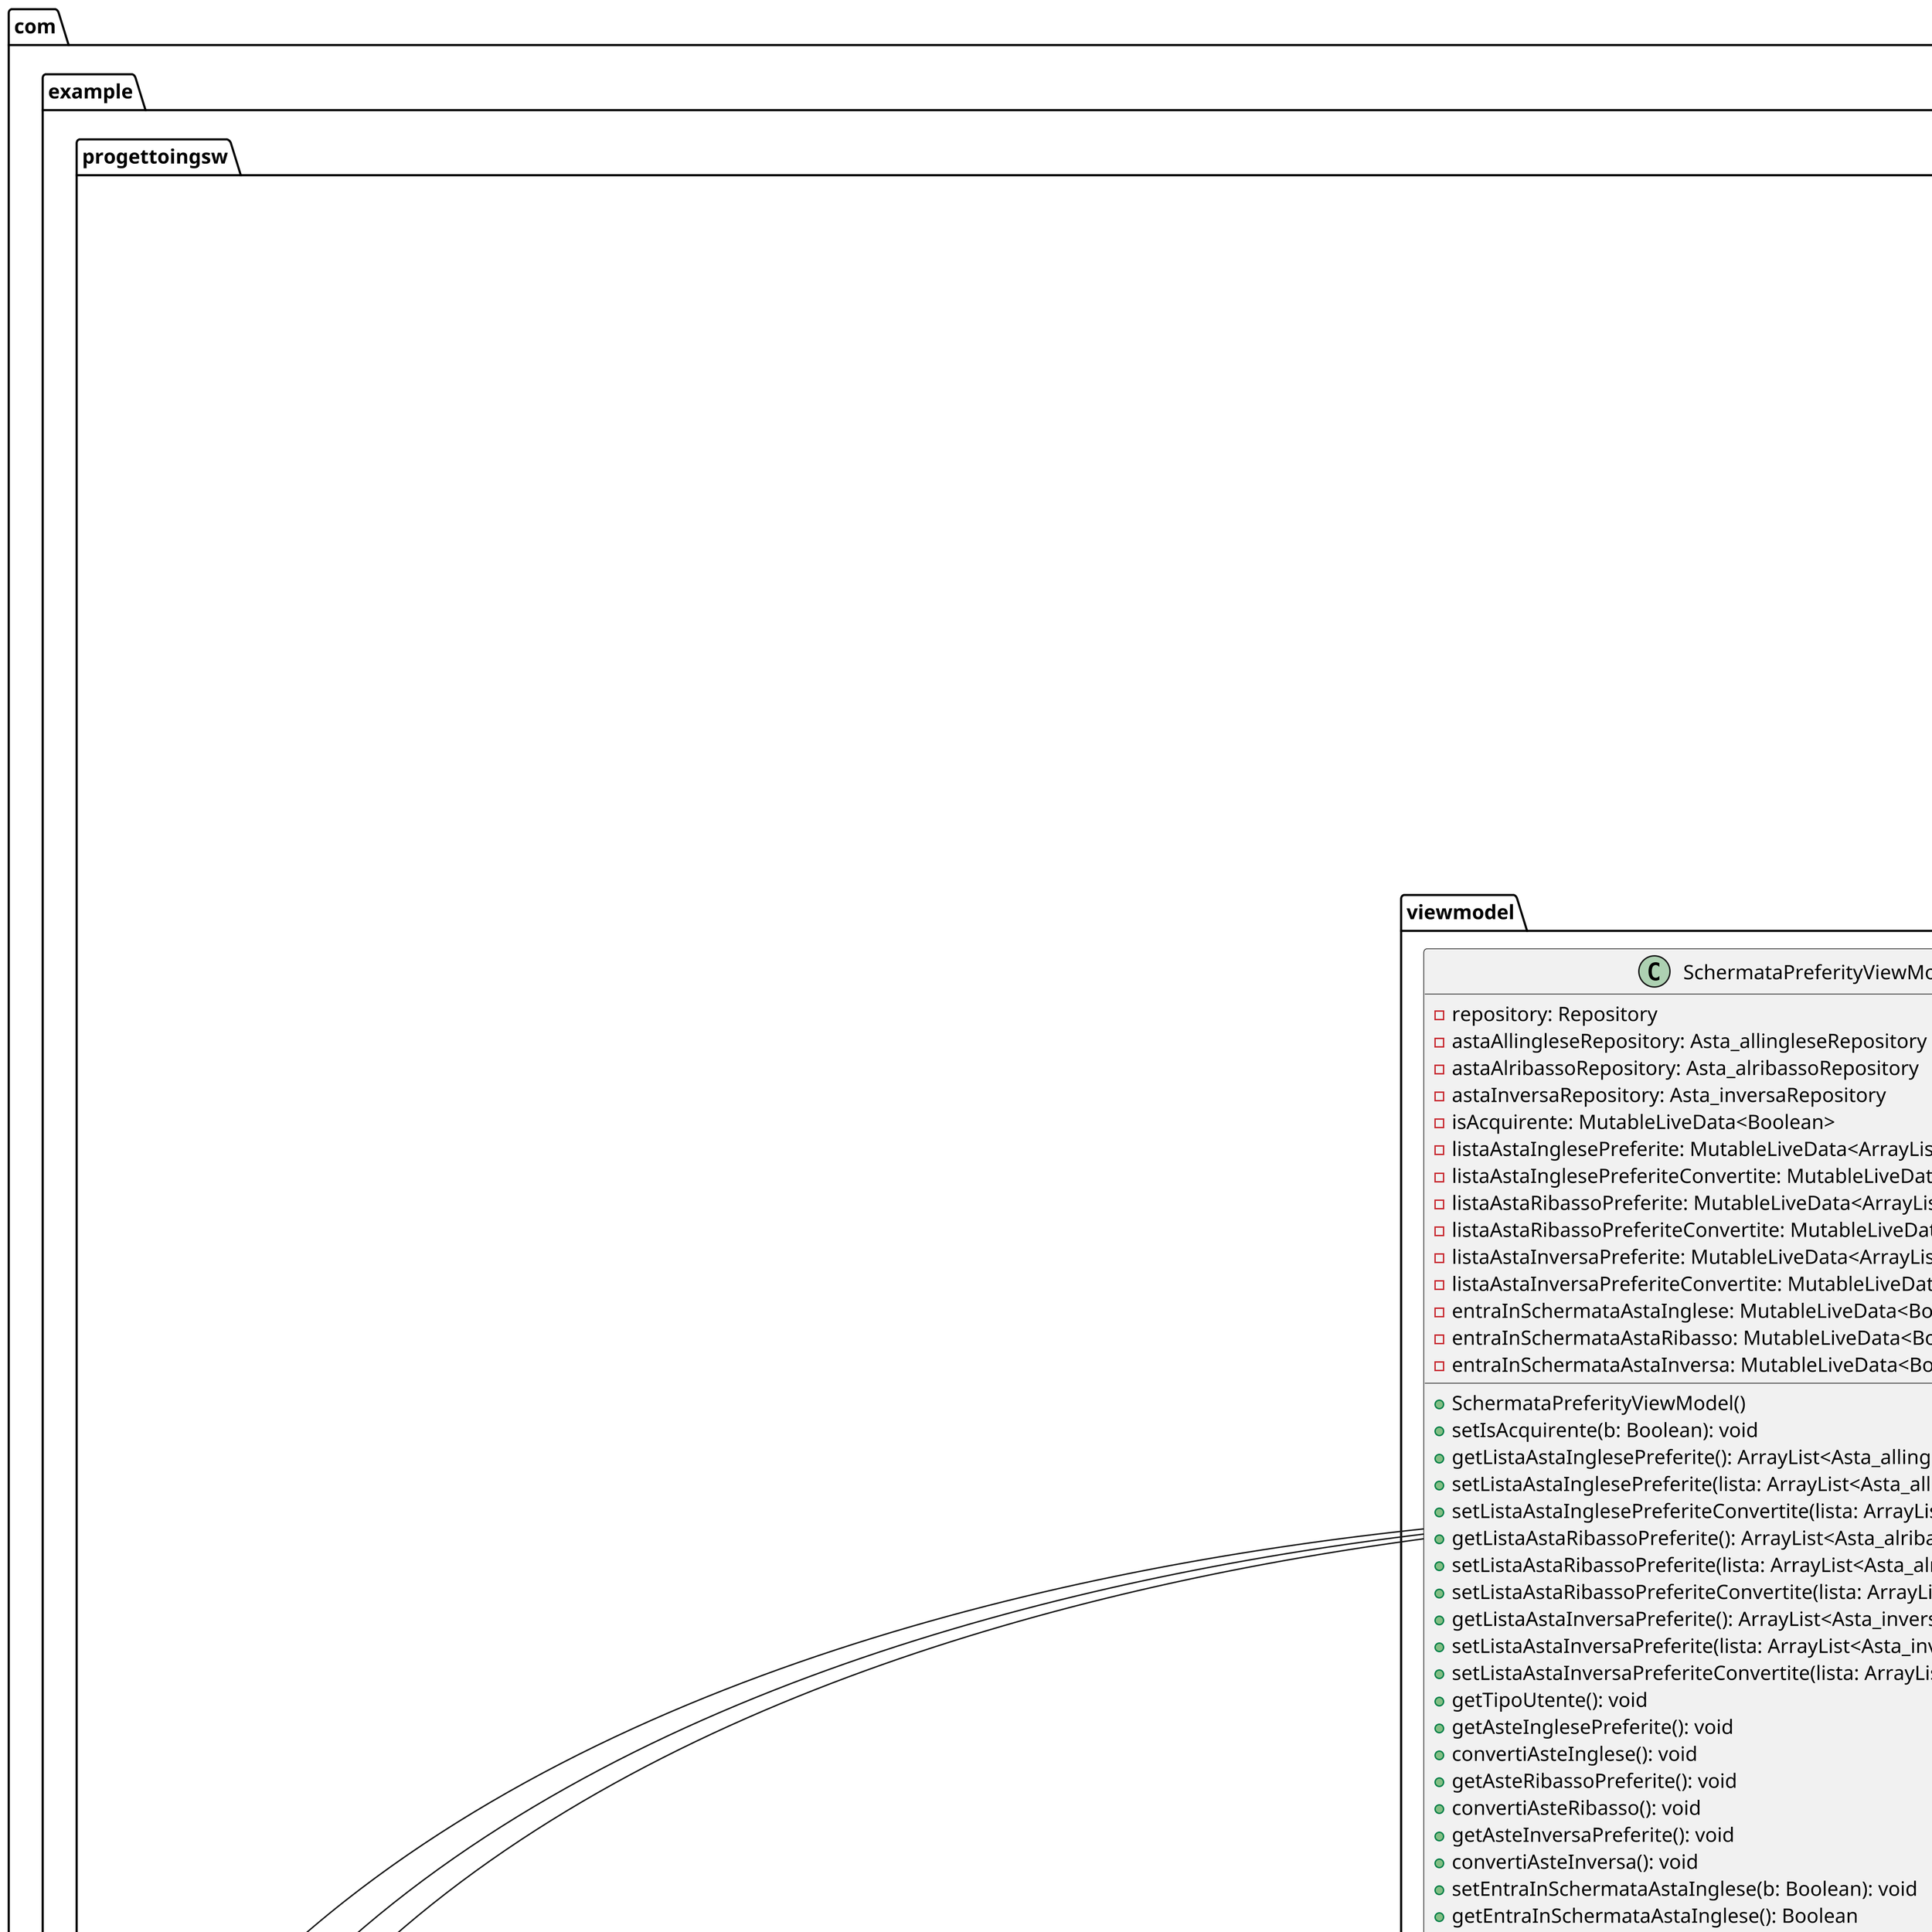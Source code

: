 @startuml
scale 3
package com.example.progettoingsw.view{
    class PreferitiActivity {
        - backBottone: ImageButton
        - text_view_nessuna_asta_preferita_trovata: TextView
        - astaAdapter: AstaAdapter
        - progress_bar_schermata_preferiti: ProgressBar
        - relative_layout_schermata_preferiti: RelativeLayout
        - schermataPreferityViewModel: SchermataPreferityViewModel
        - swipe_refresh_layout_preferiti: SwipeRefreshLayout
        - scroll_view_preferiti: ScrollView

        + onCreate(savedInstanceState: Bundle): void
        + osservaListaAstaInglesePreferite(): void
        + osservaListaAstaInglesePreferiteConvertite(): void
        + osservaListaAstaRibassoPreferite(): void
        + osservaListaAstaRibassoPreferiteConvertite(): void
        + osservaListaAstaInversaPreferite(): void
        + osservaListaAstaInversaPreferiteConvertite(): void
        + osservaEntraInSchermataAstaInglese(): void
        + osservaEntraInSchermataAstaRibasso(): void
        + osservaEntraInSchermataAstaInversa(): void
        + osservaIsAcquirente(): void
    }
}
package com.example.progettoingsw.viewmodel{
    class SchermataPreferityViewModel {
        - repository: Repository
        - astaAllingleseRepository: Asta_allingleseRepository
        - astaAlribassoRepository: Asta_alribassoRepository
        - astaInversaRepository: Asta_inversaRepository
        - isAcquirente: MutableLiveData<Boolean>
        - listaAstaInglesePreferite: MutableLiveData<ArrayList<Asta_allingleseModel>>
        - listaAstaInglesePreferiteConvertite: MutableLiveData<ArrayList<Object>>
        - listaAstaRibassoPreferite: MutableLiveData<ArrayList<Asta_alribassoModel>>
        - listaAstaRibassoPreferiteConvertite: MutableLiveData<ArrayList<Object>>
        - listaAstaInversaPreferite: MutableLiveData<ArrayList<Asta_inversaModel>>
        - listaAstaInversaPreferiteConvertite: MutableLiveData<ArrayList<Object>>
        - entraInSchermataAstaInglese: MutableLiveData<Boolean>
        - entraInSchermataAstaRibasso: MutableLiveData<Boolean>
        - entraInSchermataAstaInversa: MutableLiveData<Boolean>

        + SchermataPreferityViewModel()
        + setIsAcquirente(b: Boolean): void
        + getListaAstaInglesePreferite(): ArrayList<Asta_allingleseModel>
        + setListaAstaInglesePreferite(lista: ArrayList<Asta_allingleseModel>): void
        + setListaAstaInglesePreferiteConvertite(lista: ArrayList<Object>): void
        + getListaAstaRibassoPreferite(): ArrayList<Asta_alribassoModel>
        + setListaAstaRibassoPreferite(lista: ArrayList<Asta_alribassoModel>): void
        + setListaAstaRibassoPreferiteConvertite(lista: ArrayList<Object>): void
        + getListaAstaInversaPreferite(): ArrayList<Asta_inversaModel>
        + setListaAstaInversaPreferite(lista: ArrayList<Asta_inversaModel>): void
        + setListaAstaInversaPreferiteConvertite(lista: ArrayList<Object>): void
        + getTipoUtente(): void
        + getAsteInglesePreferite(): void
        + convertiAsteInglese(): void
        + getAsteRibassoPreferite(): void
        + convertiAsteRibasso(): void
        + getAsteInversaPreferite(): void
        + convertiAsteInversa(): void
        + setEntraInSchermataAstaInglese(b: Boolean): void
        + getEntraInSchermataAstaInglese(): Boolean
        + setEntraInSchermataAstaRibasso(b: Boolean): void
        + getEntraInSchermataAstaRibasso(): Boolean
        + setEntraInSchermataAstaInversa(b: Boolean): void
        + getEntraInSchermataAstaInversa(): Boolean
        + gestisciClickRecyclerView(asta: Object): void
    }
}
package com.example.progettoingsw.model{
    class Asta_allingleseModel {
        - id: Long
        - nome: String
        - descrizione: String
        - path_immagine: byte[]
        - baseAsta: float
        - intervalloTempoOfferte: String
        - intervalloOfferteBase: String
        - rialzoMin: float
        - prezzoAttuale: float
        - condizione: String
        - id_venditore: String

        + Asta_allingleseModel()
        + Asta_allingleseModel(id: Long, nome: String, descrizione: String, path_immagine: byte[], baseAsta: float,
         intervalloTempoOfferte: String, intervalloOfferteBase: String, rialzoMin: float,prezzoAttuale: float, condizione: String, id_venditore: String)
        + Asta_allingleseModel(nome: String, descrizione: String, path_immagine: byte[],baseAsta: float,
         intervalloTempoOfferte: String, intervalloOfferteBase: String, rialzoMin: float, prezzoAttuale: float, condizione: String, id_venditore: String)
    }
    class Asta_alribassoModel {
        - id: Long
        - nome: String
        - descrizione: String
        - path_immagine: byte[]
        - prezzoBase: float
        - intervalloDecrementale: String
        - intervalloBase: String
        - decrementoAutomaticoCifra: float
        - prezzoMin: float
        - prezzoAttuale: float
        - condizione: String
        - id_venditore: String

        + Asta_alribassoModel()
        + Asta_alribassoModel(id: Long, nome: String, descrizione: String, path_immagine: byte[], prezzoBase: float, intervalloDecrementale: String,
         intervalloBase: String, decrementoAutomaticoCifra: float, prezzoMin: float, prezzoAttuale: float, condizione: String, id_venditore: String)
        + Asta_alribassoModel(nome: String, descrizione: String, path_immagine: byte[], prezzoBase: float, intervalloDecrementale: String,
         intervalloBase: String, decrementoAutomaticoCifra: float, prezzoMin: float, prezzoAttuale: float, condizione: String, id_venditore: String)
    }
    class Asta_inversaModel {
        - id: Long
        - nome: String
        - descrizione: String
        - path_immagine: byte[]
        - prezzoMax: float
        - prezzoAttuale: float
        - dataDiScadenza: String
        - condizione: String
        - id_acquirente: String

        + Asta_inversaModel()
        + Asta_inversaModel(id: Long, nome: String, descrizione: String, path_immagine: byte[],
         prezzoMax: float, prezzoAttuale: float, dataDiScadenza: String, condizione: String, id_acquirente: String)
        + Asta_inversaModel(nome: String, descrizione: String, path_immagine: byte[],
         prezzoMax: float, prezzoAttuale: float, dataDiScadenza: String, condizione: String, id_acquirente: String)
    }
}
package com.example.progettoingsw.repository{
    class Repository {
        - acquirenteModel: AcquirenteModel
        - listaCategorieAcquirente: ArrayList<String>
        - venditoreModel: VenditoreModel
        - socialAcquirenteModelList: List<SocialAcquirenteModel>
        - socialVenditoreModelList: List<SocialVenditoreModel>
        - acquirenteEmailDaAsta: String
        - venditoreEmailDaAsta: String
        - nomeSocialSelezionato: String
        - nomeLinkSelezionato: String
        - leMieAsteUtenteAttuale: Boolean
        - listaSocialAcquirenteRecuperati: ArrayList<SocialAcquirenteModel>
        - listaSocialVenditoreRecuperati: ArrayList<SocialVenditoreModel>
        - listaCategorieVenditore: ArrayList<String>
        - categoriaSelezionata: String
        - backendUrl: String
        - questaRepository: Repository
        - listaAsteAllIngleseInScadenza: ArrayList<Asta_allingleseModel>
        - listaAsteAllIngleseCategoriaNome: ArrayList<Asta_allingleseModel>
        - listaAsteAllIngleseNuove: ArrayList<Asta_allingleseModel>
        - listaAsteAlRibassoCategoriaNome: ArrayList<Asta_alribassoModel>
        - listaAsteAlRibassoNuove: ArrayList<Asta_alribassoModel>
        - listaAsteInversaInScadenza: ArrayList<Asta_inversaModel>
        - listaAsteInversaCategoriaNome: ArrayList<Asta_inversaModel>
        - listaAsteInversaNuove: ArrayList<Asta_inversaModel>
        - notificaAcquirenteScelta: NotificheAcquirenteModel
        - notificaVenditoreScelta: NotificheVenditoreModel
        - nome_socialAcquirenteSelezionato: String
        - link_socialAcquirenteSelezionato: String
        - asta_allingleseSelezionata: Asta_allingleseModel
        - asta_alribassoSelezionata: Asta_alribassoModel
        - asta_inversaSelezionata: Asta_inversaModel
        + getInstance(): Repository
        + deleteRepository(): void
    }
    class Asta_allingleseRepository{
        - GetAsteScadenzaRecenteTask
        - OnGetAsteScadenzaRecenteListener
        - GetAsteNuoveTask
        - OnGetAsteNuoveListener
        - GetAsteCategoriaNomeTask
        - OnGetAsteCategoriaNomeListener
        - PartecipaAsta_allingleseTask
        - OnPartecipazioneAstaIngleseListener
        - TrovaAsta_allingleseTask
        - OnTrovaAstaIngleseListener
        - VerificaAsta_allingleseInPreferitiTask
        - OnVerificaAstaIngleseInPreferitiListener
        - InserimentoAsta_allingleseInPreferitiTask
        - OnInserimentoAstaIngleseInPreferitiListener
        - EliminazioneAsta_allingleseInPreferitiTask
        - OnEliminazioneAstaIngleseInPreferitiListener
        - GetAsteInglesePreferiteTask
        - OnGetAstePreferiteListener
        - InserimentoAsta_ingleseTask
        - OnInserimentoAstaIngleseListener
        - GetEmailVincenteTask
        - OnGetEmailVincenteListener
        - GetAstePerRicercaTask
        - OnGetAstePerRicercaListener

        + getAste_allingleseScadenzaRecenteBackend(listener: OnGetAsteScadenzaRecenteListener): void
        + getAste_allingleseNuoveBackend(listener: OnGetAsteNuoveListener): void
        + getAste_allingleseCategoriaNomeBackend(nomiCategorie: ArrayList<String>, listener: OnGetAsteCategoriaNomeListener): void
        + partecipaAsta_allinglese(idAsta: Long, emailAcquirente: String, offerta: String, tempoOfferta: String, stato: String, listener: OnPartecipazioneAstaIngleseListener): void
        + trovaAsta_allinglese(idAsta: Long, listener: OnTrovaAstaIngleseListener): void
        + verificaAstaIngleseInPreferiti(indirizzo_email: String, idAsta: Long, listener: OnVerificaAstaIngleseInPreferitiListener): void
        + inserimentoAstaInPreferiti(idAsta: Long, indirizzo_email: String, listener: OnInserimentoAstaIngleseInPreferitiListener): void
        + eliminazioneAstaInPreferiti(idAsta: Long, indirizzo_email: String, listener: OnEliminazioneAstaIngleseInPreferitiListener): void
        + getAsteInglesePreferite(indirizzo_email: String, listener: OnGetAstePreferiteListener): void
        + saveAsta_inglese(astaIngleseModel: Asta_allingleseModel, listaCategorie: ArrayList<String>, listener: OnInserimentoAstaIngleseListener): void
        + getEmailVincente(indirizzo_email: String, idAsta: Long, listener: OnGetEmailVincenteListener): void
        + getAstePerRicerca(nome: String, nomiCategorie: ArrayList<String>, ordinamento: String, listener: OnGetAstePerRicercaListener): void
        + base64ToByteArray(base64String: String): byte[]
        + byteArrayToBase64(byteArray: byte[]): String
    }

    class Asta_alribassoRepository{
        - GetAste_alribassoNuoveTask
        - OnGetAsteRibassoNuoveListener
        - GetAste_alribassoCategoriaNomeTask
        - OnGetAsteRibassoCategoriaNomeListener
        - AcquistaAsta_aliribassoTask
        - OnAcquistaAstaRibassoListener
        - TrovaAsta_alribassoTask
        - OnTrovaAstaRibassoListener
        - VerificaAsta_alribassoInPreferitiTask
        - OnVerificaAstaRibassoInPreferitiListener
        - InserimentoAsta_alribassoInPreferitiTask
        - OnInserimentoAstaRibassoInPreferitiListener
        - EliminazioneAsta_alribassoInPreferitiTask
        - OnEliminazioneAstaRibassoInPreferitiListener
        - GetAste_alribassoPreferiteTask
        - OnGetAsteRibassoPreferiteListener
        - InserimentoAsta_ribassoTask
        - OnInserimentoAstaRibassoListener
        - GetAstePerRicercaTask
        - OnGetAstePerRicercaListener

        + getAste_alribassoNuoveBackend(listener: OnGetAsteRibassoNuoveListener): void
        + getAste_alribassoCategoriaNomeBackend(nomiCategorie: ArrayList<String>, listener: OnGetAsteRibassoCategoriaNomeListener): void
        + acquistaAsta_alribasso(idAsta: Long, emailAcquirente: String, prezzoAttuale: String, listener: OnAcquistaAstaRibassoListener): void
        + trovaAsta_alribasso(idAsta: Long, listener: OnTrovaAstaRibassoListener): void
        + verificaAstaRibassoInPreferiti(indirizzo_email: String, idAsta: Long, listener: OnVerificaAstaRibassoInPreferitiListener): void
        + inserimentoAstaInPreferiti(idAsta: Long, indirizzo_email: String, listener: OnInserimentoAstaRibassoInPreferitiListener): void
        + eliminazioneAstaInPreferiti(idAsta: Long, indirizzo_email: String, listener: OnEliminazioneAstaRibassoInPreferitiListener): void
        + getAsteRibassoPreferite(indirizzo_email: String, listener: OnGetAsteRibassoPreferiteListener): void
        + saveAsta_ribasso(astaRibassoModel: Asta_alribassoModel, listaCategorie: ArrayList<String>, listener: OnInserimentoAstaRibassoListener): void
        + getAstePerRicerca(nome: String, nomiCategorie: ArrayList<String>, ordinamento: String, listener: OnGetAstePerRicercaListener): void
        + base64ToByteArray(base64String: String): byte[]
        + byteArrayToBase64(byteArray: byte[]): String
    }

    class Asta_inversaRepository{
        - GetAsteScadenzaRecenteTask
        - OnGetAsteScadenzaRecenteListener
        - GetAste_inversaNuoveTask
        - OnGetAsteInversaNuoveListener
        - GetAste_inversaCategoriaNomeTask
        - OnGetAsteInversaCategoriaNomeListener
        - PartecipaAsta_inversaTask
        - OnPartecipazioneAstaInversaListener
        - TrovaAsta_inversaTask
        - OnTrovaAstaInversaListener
        - VerificaAsta_inversaInPreferitiTask
        - OnVerificaAstaInversaInPreferitiListener
        - InserimentoAsta_inversaInPreferitiTask
        - OnInserimentoAstaInversaInPreferitiListener
        - EliminazioneAsta_inversaInPreferitiTask
        - OnEliminazioneAstaInversaInPreferitiListener
        - GetAste_inversaPreferiteTask
        - OnGetAsteInversaPreferiteListener
        - InserimentoAsta_inversaTask
        - OnInserimentoAstaInversaListener
        - GetEmailVincenteTask
        - OnGetEmailVincenteListener
        - GetAstePerRicercaTask
        - OnGetAstePerRicercaListener
        + getAste_inversaScadenzaRecenteBackend(listener: OnGetAsteScadenzaRecenteListener): void
        + getAste_inversaNuoveBackend(listener: OnGetAsteInversaNuoveListener): void
        + getAste_inversaCategoriaNomeBackend(nomiCategorie: ArrayList<String>, listener: OnGetAsteInversaCategoriaNomeListener): void
        + partecipaAsta_inversa(idAsta: Long, emailVenditore: String, offerta: String, tempoOfferta: String, stato: String, listener: OnPartecipazioneAstaInversaListener): void
        + trovaAsta_inversa(idAsta: Long, listener: OnTrovaAstaInversaListener): void
        + verificaAstaInversaInPreferiti(indirizzo_email: String, idAsta: Long, listener: OnVerificaAstaInversaInPreferitiListener): void
        + inserimentoAstaInPreferiti(idAsta: Long, indirizzo_email: String, listener: OnInserimentoAstaInversaInPreferitiListener): void
        + eliminazioneAstaInPreferiti(idAsta: Long, indirizzo_email: String, listener: OnEliminazioneAstaInversaInPreferitiListener): void
        + getAsteInversaPreferite(indirizzo_email: String, listener: OnGetAsteInversaPreferiteListener): void
        + saveAsta_inversa(astaInversaModel: Asta_inversaModel, listaCategorie: ArrayList<String>, listener: OnInserimentoAstaInversaListener): void
        + getEmailVincente(indirizzo_email: String, idAsta: Long, listener: OnGetEmailVincenteListener): void
        + getAstePerRicerca(nome: String, nomiCategorie: ArrayList<String>, ordinamento: String, listener: OnGetAstePerRicercaListener): void
    }

}
package com.example.progettoingsw.controllers_package {
    class AstaAdapter {
        - context: Context
        - astaItemList: ArrayList<Object>
        - countDownTimers: ArrayList<CountDownTimer>
        - mItemClickListener: View.OnClickListener
        + AstaAdapter(Context, ArrayList<Object>)
        + setOnItemClickListener(View.OnClickListener)
        + onCreateViewHolder(@NonNull ViewGroup, int): RecyclerView.ViewHolder
        + onBindViewHolder(@NonNull RecyclerView.ViewHolder, int)
        + getItemCount(): int
        + getItem(int): Object
        + getItemViewType(int): int
        + clearItems()
        + stopAllTimers()
        + startAllTimers()
    }
}
AstaAdapter --> Asta_allingleseModel
AstaAdapter --> Asta_alribassoModel
AstaAdapter --> Asta_inversaModel

PreferitiActivity --> SchermataPreferityViewModel
PreferitiActivity --> AstaAdapter

SchermataPreferityViewModel --> Repository
SchermataPreferityViewModel --> Asta_allingleseRepository
SchermataPreferityViewModel --> Asta_alribassoRepository
SchermataPreferityViewModel --> Asta_inversaRepository
SchermataPreferityViewModel --> Asta_allingleseModel
SchermataPreferityViewModel --> Asta_alribassoModel
SchermataPreferityViewModel --> Asta_inversaModel

Asta_allingleseRepository --> Asta_allingleseModel
Asta_alribassoRepository --> Asta_alribassoModel
Asta_inversaRepository --> Asta_inversaModel
@enduml
